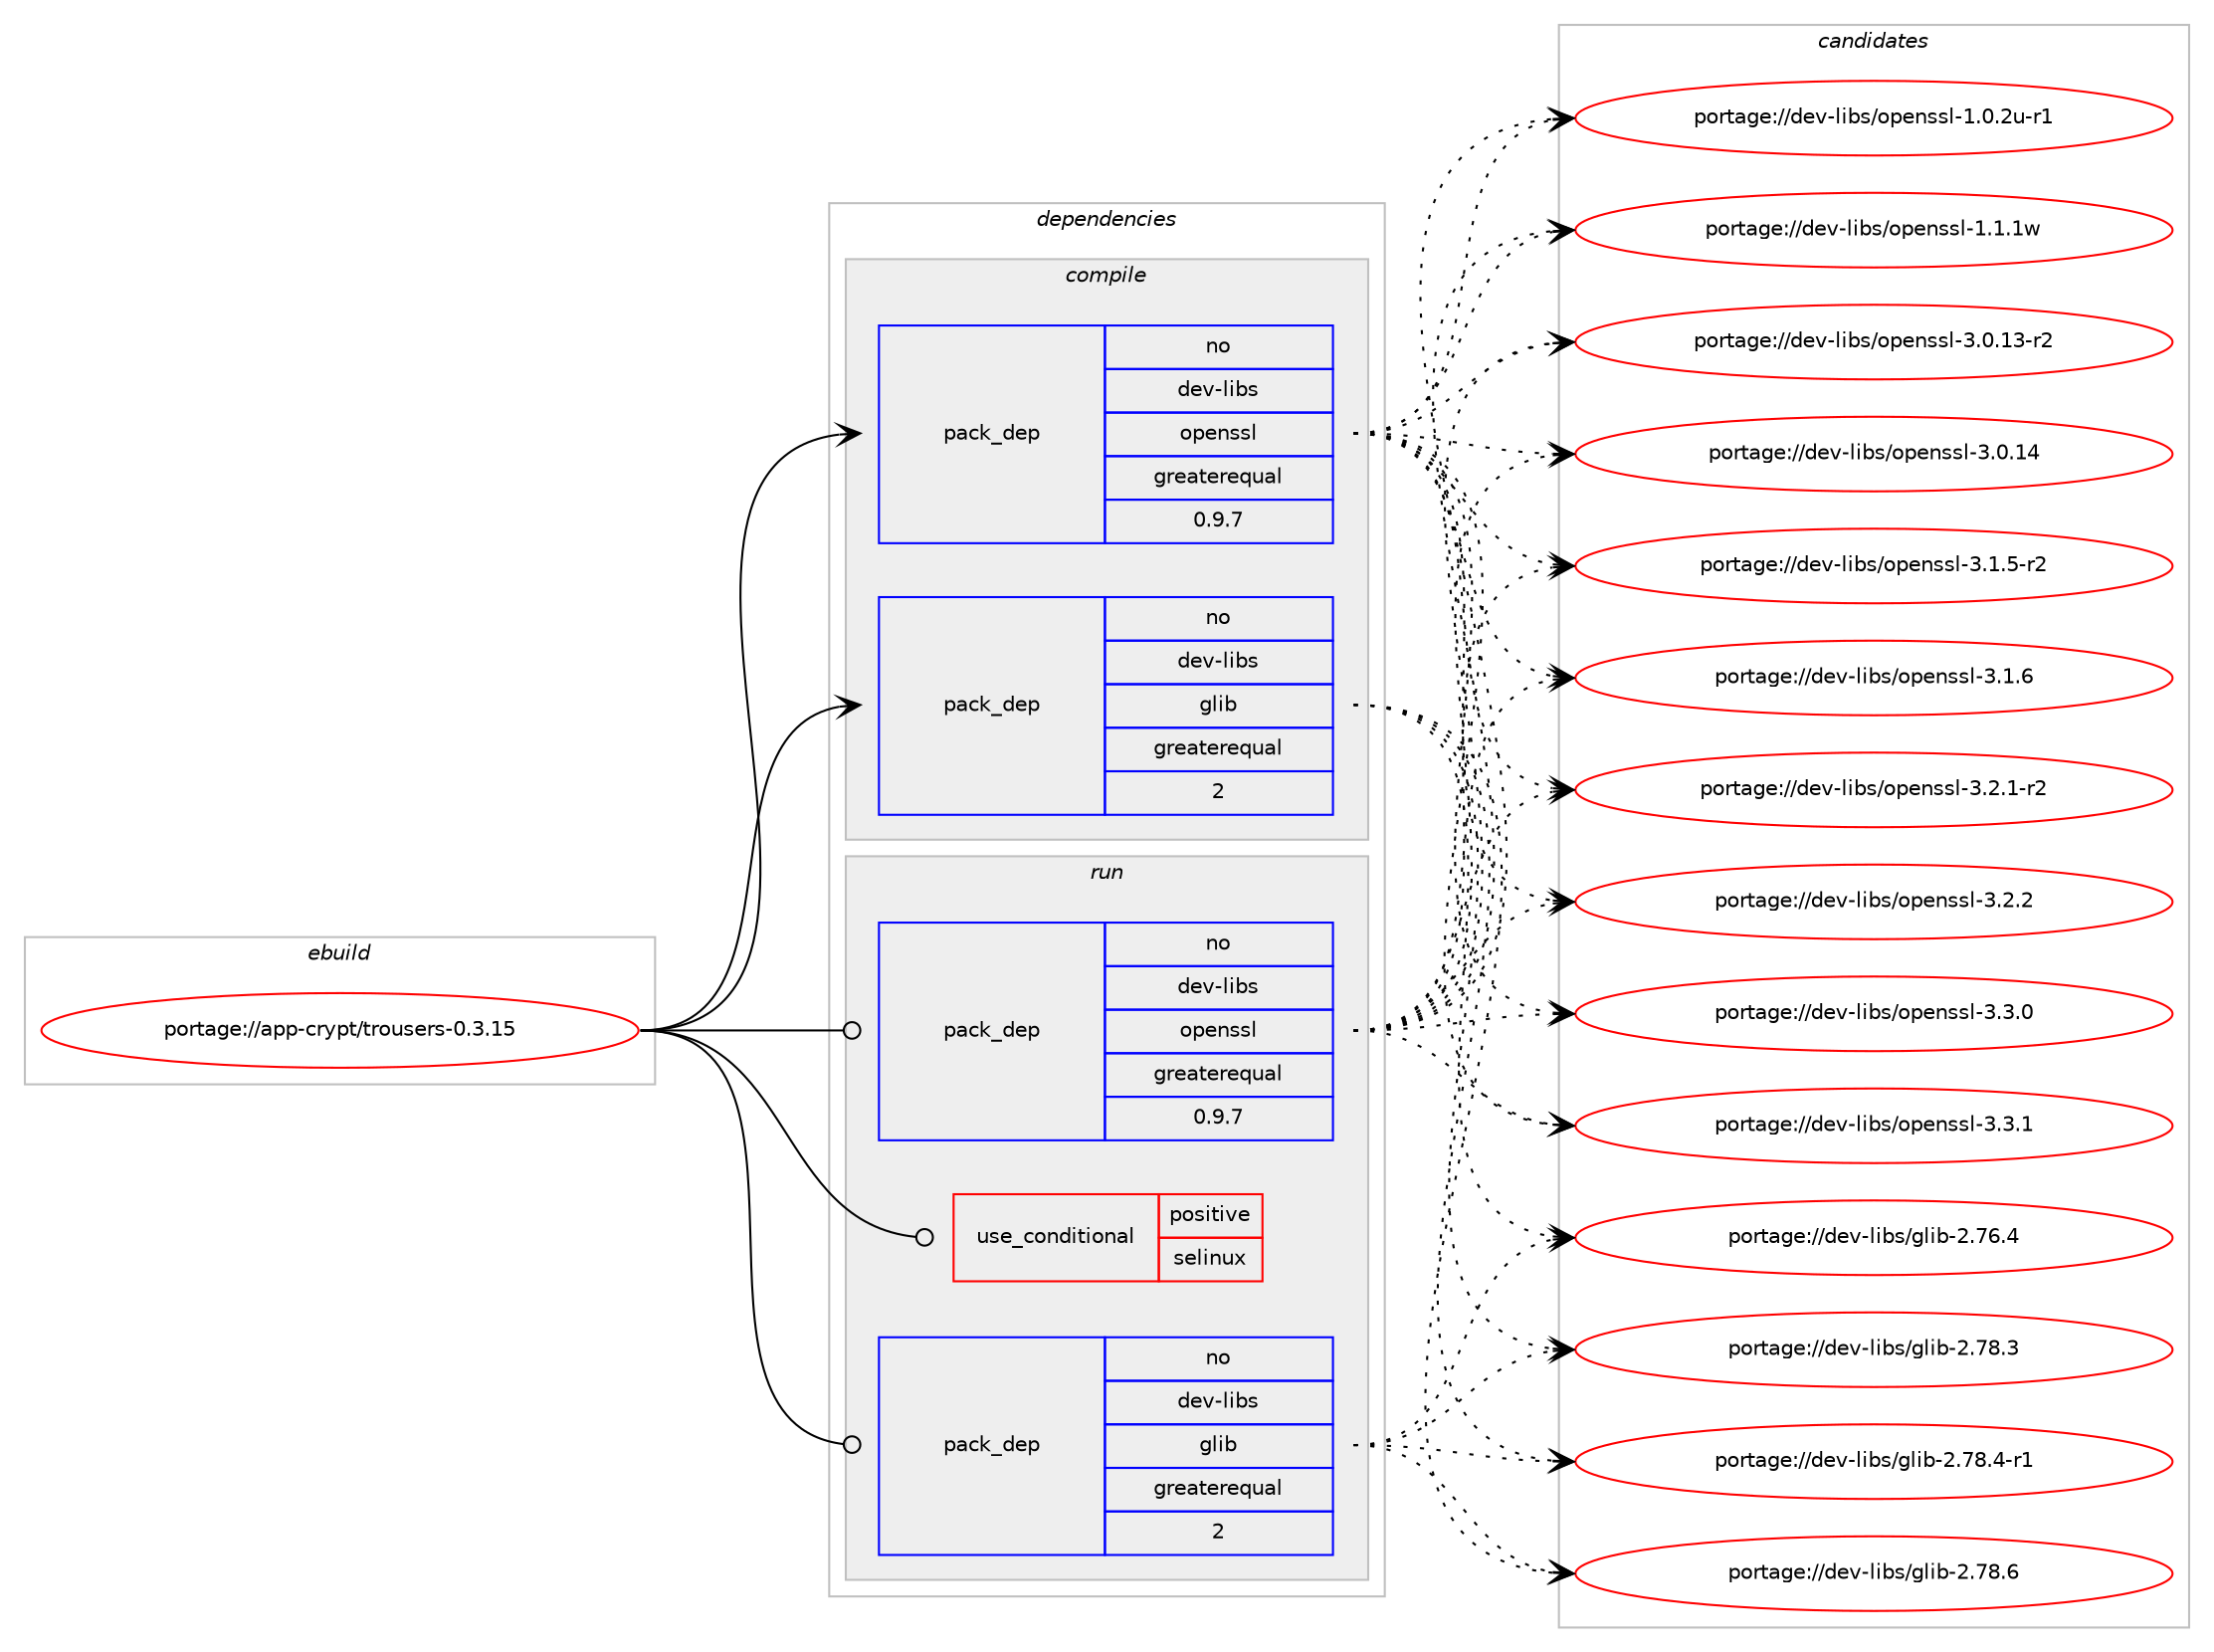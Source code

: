 digraph prolog {

# *************
# Graph options
# *************

newrank=true;
concentrate=true;
compound=true;
graph [rankdir=LR,fontname=Helvetica,fontsize=10,ranksep=1.5];#, ranksep=2.5, nodesep=0.2];
edge  [arrowhead=vee];
node  [fontname=Helvetica,fontsize=10];

# **********
# The ebuild
# **********

subgraph cluster_leftcol {
color=gray;
rank=same;
label=<<i>ebuild</i>>;
id [label="portage://app-crypt/trousers-0.3.15", color=red, width=4, href="../app-crypt/trousers-0.3.15.svg"];
}

# ****************
# The dependencies
# ****************

subgraph cluster_midcol {
color=gray;
label=<<i>dependencies</i>>;
subgraph cluster_compile {
fillcolor="#eeeeee";
style=filled;
label=<<i>compile</i>>;
# *** BEGIN UNKNOWN DEPENDENCY TYPE (TODO) ***
# id -> package_dependency(portage://app-crypt/trousers-0.3.15,install,no,acct-group,tss,none,[,,],[],[])
# *** END UNKNOWN DEPENDENCY TYPE (TODO) ***

# *** BEGIN UNKNOWN DEPENDENCY TYPE (TODO) ***
# id -> package_dependency(portage://app-crypt/trousers-0.3.15,install,no,acct-user,tss,none,[,,],[],[])
# *** END UNKNOWN DEPENDENCY TYPE (TODO) ***

subgraph pack2214 {
dependency6010 [label=<<TABLE BORDER="0" CELLBORDER="1" CELLSPACING="0" CELLPADDING="4" WIDTH="220"><TR><TD ROWSPAN="6" CELLPADDING="30">pack_dep</TD></TR><TR><TD WIDTH="110">no</TD></TR><TR><TD>dev-libs</TD></TR><TR><TD>glib</TD></TR><TR><TD>greaterequal</TD></TR><TR><TD>2</TD></TR></TABLE>>, shape=none, color=blue];
}
id:e -> dependency6010:w [weight=20,style="solid",arrowhead="vee"];
subgraph pack2215 {
dependency6011 [label=<<TABLE BORDER="0" CELLBORDER="1" CELLSPACING="0" CELLPADDING="4" WIDTH="220"><TR><TD ROWSPAN="6" CELLPADDING="30">pack_dep</TD></TR><TR><TD WIDTH="110">no</TD></TR><TR><TD>dev-libs</TD></TR><TR><TD>openssl</TD></TR><TR><TD>greaterequal</TD></TR><TR><TD>0.9.7</TD></TR></TABLE>>, shape=none, color=blue];
}
id:e -> dependency6011:w [weight=20,style="solid",arrowhead="vee"];
}
subgraph cluster_compileandrun {
fillcolor="#eeeeee";
style=filled;
label=<<i>compile and run</i>>;
}
subgraph cluster_run {
fillcolor="#eeeeee";
style=filled;
label=<<i>run</i>>;
subgraph cond3707 {
dependency6012 [label=<<TABLE BORDER="0" CELLBORDER="1" CELLSPACING="0" CELLPADDING="4"><TR><TD ROWSPAN="3" CELLPADDING="10">use_conditional</TD></TR><TR><TD>positive</TD></TR><TR><TD>selinux</TD></TR></TABLE>>, shape=none, color=red];
# *** BEGIN UNKNOWN DEPENDENCY TYPE (TODO) ***
# dependency6012 -> package_dependency(portage://app-crypt/trousers-0.3.15,run,no,sec-policy,selinux-tcsd,none,[,,],[],[])
# *** END UNKNOWN DEPENDENCY TYPE (TODO) ***

}
id:e -> dependency6012:w [weight=20,style="solid",arrowhead="odot"];
# *** BEGIN UNKNOWN DEPENDENCY TYPE (TODO) ***
# id -> package_dependency(portage://app-crypt/trousers-0.3.15,run,no,acct-group,tss,none,[,,],[],[])
# *** END UNKNOWN DEPENDENCY TYPE (TODO) ***

# *** BEGIN UNKNOWN DEPENDENCY TYPE (TODO) ***
# id -> package_dependency(portage://app-crypt/trousers-0.3.15,run,no,acct-user,tss,none,[,,],[],[])
# *** END UNKNOWN DEPENDENCY TYPE (TODO) ***

subgraph pack2216 {
dependency6013 [label=<<TABLE BORDER="0" CELLBORDER="1" CELLSPACING="0" CELLPADDING="4" WIDTH="220"><TR><TD ROWSPAN="6" CELLPADDING="30">pack_dep</TD></TR><TR><TD WIDTH="110">no</TD></TR><TR><TD>dev-libs</TD></TR><TR><TD>glib</TD></TR><TR><TD>greaterequal</TD></TR><TR><TD>2</TD></TR></TABLE>>, shape=none, color=blue];
}
id:e -> dependency6013:w [weight=20,style="solid",arrowhead="odot"];
subgraph pack2217 {
dependency6014 [label=<<TABLE BORDER="0" CELLBORDER="1" CELLSPACING="0" CELLPADDING="4" WIDTH="220"><TR><TD ROWSPAN="6" CELLPADDING="30">pack_dep</TD></TR><TR><TD WIDTH="110">no</TD></TR><TR><TD>dev-libs</TD></TR><TR><TD>openssl</TD></TR><TR><TD>greaterequal</TD></TR><TR><TD>0.9.7</TD></TR></TABLE>>, shape=none, color=blue];
}
id:e -> dependency6014:w [weight=20,style="solid",arrowhead="odot"];
}
}

# **************
# The candidates
# **************

subgraph cluster_choices {
rank=same;
color=gray;
label=<<i>candidates</i>>;

subgraph choice2214 {
color=black;
nodesep=1;
choice1001011184510810598115471031081059845504655544652 [label="portage://dev-libs/glib-2.76.4", color=red, width=4,href="../dev-libs/glib-2.76.4.svg"];
choice1001011184510810598115471031081059845504655564651 [label="portage://dev-libs/glib-2.78.3", color=red, width=4,href="../dev-libs/glib-2.78.3.svg"];
choice10010111845108105981154710310810598455046555646524511449 [label="portage://dev-libs/glib-2.78.4-r1", color=red, width=4,href="../dev-libs/glib-2.78.4-r1.svg"];
choice1001011184510810598115471031081059845504655564654 [label="portage://dev-libs/glib-2.78.6", color=red, width=4,href="../dev-libs/glib-2.78.6.svg"];
dependency6010:e -> choice1001011184510810598115471031081059845504655544652:w [style=dotted,weight="100"];
dependency6010:e -> choice1001011184510810598115471031081059845504655564651:w [style=dotted,weight="100"];
dependency6010:e -> choice10010111845108105981154710310810598455046555646524511449:w [style=dotted,weight="100"];
dependency6010:e -> choice1001011184510810598115471031081059845504655564654:w [style=dotted,weight="100"];
}
subgraph choice2215 {
color=black;
nodesep=1;
choice1001011184510810598115471111121011101151151084549464846501174511449 [label="portage://dev-libs/openssl-1.0.2u-r1", color=red, width=4,href="../dev-libs/openssl-1.0.2u-r1.svg"];
choice100101118451081059811547111112101110115115108454946494649119 [label="portage://dev-libs/openssl-1.1.1w", color=red, width=4,href="../dev-libs/openssl-1.1.1w.svg"];
choice100101118451081059811547111112101110115115108455146484649514511450 [label="portage://dev-libs/openssl-3.0.13-r2", color=red, width=4,href="../dev-libs/openssl-3.0.13-r2.svg"];
choice10010111845108105981154711111210111011511510845514648464952 [label="portage://dev-libs/openssl-3.0.14", color=red, width=4,href="../dev-libs/openssl-3.0.14.svg"];
choice1001011184510810598115471111121011101151151084551464946534511450 [label="portage://dev-libs/openssl-3.1.5-r2", color=red, width=4,href="../dev-libs/openssl-3.1.5-r2.svg"];
choice100101118451081059811547111112101110115115108455146494654 [label="portage://dev-libs/openssl-3.1.6", color=red, width=4,href="../dev-libs/openssl-3.1.6.svg"];
choice1001011184510810598115471111121011101151151084551465046494511450 [label="portage://dev-libs/openssl-3.2.1-r2", color=red, width=4,href="../dev-libs/openssl-3.2.1-r2.svg"];
choice100101118451081059811547111112101110115115108455146504650 [label="portage://dev-libs/openssl-3.2.2", color=red, width=4,href="../dev-libs/openssl-3.2.2.svg"];
choice100101118451081059811547111112101110115115108455146514648 [label="portage://dev-libs/openssl-3.3.0", color=red, width=4,href="../dev-libs/openssl-3.3.0.svg"];
choice100101118451081059811547111112101110115115108455146514649 [label="portage://dev-libs/openssl-3.3.1", color=red, width=4,href="../dev-libs/openssl-3.3.1.svg"];
dependency6011:e -> choice1001011184510810598115471111121011101151151084549464846501174511449:w [style=dotted,weight="100"];
dependency6011:e -> choice100101118451081059811547111112101110115115108454946494649119:w [style=dotted,weight="100"];
dependency6011:e -> choice100101118451081059811547111112101110115115108455146484649514511450:w [style=dotted,weight="100"];
dependency6011:e -> choice10010111845108105981154711111210111011511510845514648464952:w [style=dotted,weight="100"];
dependency6011:e -> choice1001011184510810598115471111121011101151151084551464946534511450:w [style=dotted,weight="100"];
dependency6011:e -> choice100101118451081059811547111112101110115115108455146494654:w [style=dotted,weight="100"];
dependency6011:e -> choice1001011184510810598115471111121011101151151084551465046494511450:w [style=dotted,weight="100"];
dependency6011:e -> choice100101118451081059811547111112101110115115108455146504650:w [style=dotted,weight="100"];
dependency6011:e -> choice100101118451081059811547111112101110115115108455146514648:w [style=dotted,weight="100"];
dependency6011:e -> choice100101118451081059811547111112101110115115108455146514649:w [style=dotted,weight="100"];
}
subgraph choice2216 {
color=black;
nodesep=1;
choice1001011184510810598115471031081059845504655544652 [label="portage://dev-libs/glib-2.76.4", color=red, width=4,href="../dev-libs/glib-2.76.4.svg"];
choice1001011184510810598115471031081059845504655564651 [label="portage://dev-libs/glib-2.78.3", color=red, width=4,href="../dev-libs/glib-2.78.3.svg"];
choice10010111845108105981154710310810598455046555646524511449 [label="portage://dev-libs/glib-2.78.4-r1", color=red, width=4,href="../dev-libs/glib-2.78.4-r1.svg"];
choice1001011184510810598115471031081059845504655564654 [label="portage://dev-libs/glib-2.78.6", color=red, width=4,href="../dev-libs/glib-2.78.6.svg"];
dependency6013:e -> choice1001011184510810598115471031081059845504655544652:w [style=dotted,weight="100"];
dependency6013:e -> choice1001011184510810598115471031081059845504655564651:w [style=dotted,weight="100"];
dependency6013:e -> choice10010111845108105981154710310810598455046555646524511449:w [style=dotted,weight="100"];
dependency6013:e -> choice1001011184510810598115471031081059845504655564654:w [style=dotted,weight="100"];
}
subgraph choice2217 {
color=black;
nodesep=1;
choice1001011184510810598115471111121011101151151084549464846501174511449 [label="portage://dev-libs/openssl-1.0.2u-r1", color=red, width=4,href="../dev-libs/openssl-1.0.2u-r1.svg"];
choice100101118451081059811547111112101110115115108454946494649119 [label="portage://dev-libs/openssl-1.1.1w", color=red, width=4,href="../dev-libs/openssl-1.1.1w.svg"];
choice100101118451081059811547111112101110115115108455146484649514511450 [label="portage://dev-libs/openssl-3.0.13-r2", color=red, width=4,href="../dev-libs/openssl-3.0.13-r2.svg"];
choice10010111845108105981154711111210111011511510845514648464952 [label="portage://dev-libs/openssl-3.0.14", color=red, width=4,href="../dev-libs/openssl-3.0.14.svg"];
choice1001011184510810598115471111121011101151151084551464946534511450 [label="portage://dev-libs/openssl-3.1.5-r2", color=red, width=4,href="../dev-libs/openssl-3.1.5-r2.svg"];
choice100101118451081059811547111112101110115115108455146494654 [label="portage://dev-libs/openssl-3.1.6", color=red, width=4,href="../dev-libs/openssl-3.1.6.svg"];
choice1001011184510810598115471111121011101151151084551465046494511450 [label="portage://dev-libs/openssl-3.2.1-r2", color=red, width=4,href="../dev-libs/openssl-3.2.1-r2.svg"];
choice100101118451081059811547111112101110115115108455146504650 [label="portage://dev-libs/openssl-3.2.2", color=red, width=4,href="../dev-libs/openssl-3.2.2.svg"];
choice100101118451081059811547111112101110115115108455146514648 [label="portage://dev-libs/openssl-3.3.0", color=red, width=4,href="../dev-libs/openssl-3.3.0.svg"];
choice100101118451081059811547111112101110115115108455146514649 [label="portage://dev-libs/openssl-3.3.1", color=red, width=4,href="../dev-libs/openssl-3.3.1.svg"];
dependency6014:e -> choice1001011184510810598115471111121011101151151084549464846501174511449:w [style=dotted,weight="100"];
dependency6014:e -> choice100101118451081059811547111112101110115115108454946494649119:w [style=dotted,weight="100"];
dependency6014:e -> choice100101118451081059811547111112101110115115108455146484649514511450:w [style=dotted,weight="100"];
dependency6014:e -> choice10010111845108105981154711111210111011511510845514648464952:w [style=dotted,weight="100"];
dependency6014:e -> choice1001011184510810598115471111121011101151151084551464946534511450:w [style=dotted,weight="100"];
dependency6014:e -> choice100101118451081059811547111112101110115115108455146494654:w [style=dotted,weight="100"];
dependency6014:e -> choice1001011184510810598115471111121011101151151084551465046494511450:w [style=dotted,weight="100"];
dependency6014:e -> choice100101118451081059811547111112101110115115108455146504650:w [style=dotted,weight="100"];
dependency6014:e -> choice100101118451081059811547111112101110115115108455146514648:w [style=dotted,weight="100"];
dependency6014:e -> choice100101118451081059811547111112101110115115108455146514649:w [style=dotted,weight="100"];
}
}

}
